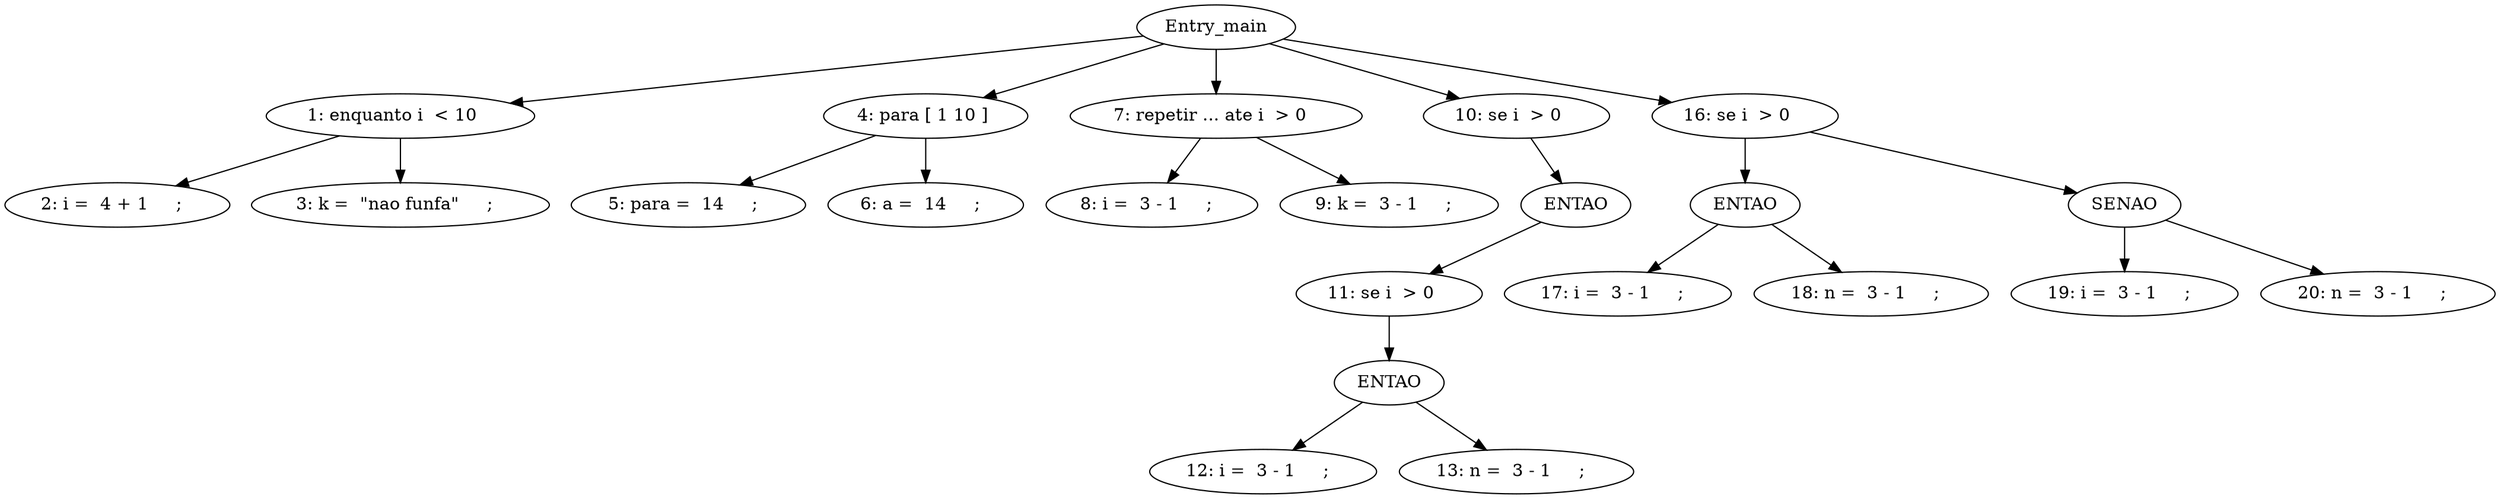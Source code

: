 digraph G {
"Entry_main" -> "1: enquanto i  < 10   "
"1: enquanto i  < 10   " -> "2: i =  4 + 1     ;  "
"1: enquanto i  < 10   " -> "3: k =  \"nao funfa\"     ;  "
"Entry_main" -> "4: para [ 1 10 ] "
"4: para [ 1 10 ] " -> "5: para =  14     ;  "
"4: para [ 1 10 ] " -> "6: a =  14     ;  "
"Entry_main" -> "7"
"7" -> "8: i =  3 - 1     ;  "
"7" -> "9: k =  3 - 1     ;  "
"7" [label="7: repetir ... ate i  > 0  "]
"Entry_main" -> "10: se i  > 0   "
"10: ENTAO" [label="ENTAO"]
"10: se i  > 0   " -> "10: ENTAO"
"10: ENTAO" -> "11: se i  > 0   "
"11: ENTAO" [label="ENTAO"]
"11: se i  > 0   " -> "11: ENTAO"
"11: ENTAO" -> "12: i =  3 - 1     ;  "
"11: ENTAO" -> "13: n =  3 - 1     ;  "
"Entry_main" -> "16: se i  > 0   "
"16: ENTAO" [label="ENTAO"]
"16: se i  > 0   " -> "16: ENTAO"
"16: ENTAO" -> "17: i =  3 - 1     ;  "
"16: ENTAO" -> "18: n =  3 - 1     ;  "
"18: SENAO" [label="SENAO"]
"16: se i  > 0   " -> "18: SENAO"
"18: SENAO" -> "19: i =  3 - 1     ;  "
"18: SENAO" -> "20: n =  3 - 1     ;  "
}
